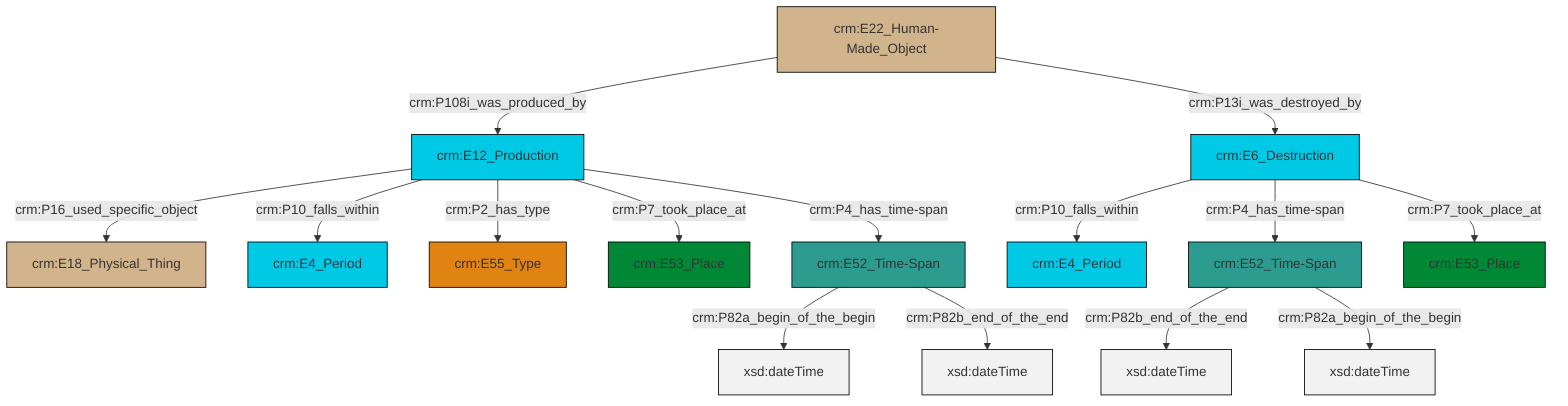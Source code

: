 graph TD
classDef Literal fill:#f2f2f2,stroke:#000000;
classDef CRM_Entity fill:#FFFFFF,stroke:#000000;
classDef Temporal_Entity fill:#00C9E6, stroke:#000000;
classDef Type fill:#E18312, stroke:#000000;
classDef Time-Span fill:#2C9C91, stroke:#000000;
classDef Appellation fill:#FFEB7F, stroke:#000000;
classDef Place fill:#008836, stroke:#000000;
classDef Persistent_Item fill:#B266B2, stroke:#000000;
classDef Conceptual_Object fill:#FFD700, stroke:#000000;
classDef Physical_Thing fill:#D2B48C, stroke:#000000;
classDef Actor fill:#f58aad, stroke:#000000;
classDef PC_Classes fill:#4ce600, stroke:#000000;
classDef Multi fill:#cccccc,stroke:#000000;

0["crm:E12_Production"]:::Temporal_Entity -->|crm:P16_used_specific_object| 1["crm:E18_Physical_Thing"]:::Physical_Thing
2["crm:E6_Destruction"]:::Temporal_Entity -->|crm:P10_falls_within| 3["crm:E4_Period"]:::Temporal_Entity
0["crm:E12_Production"]:::Temporal_Entity -->|crm:P10_falls_within| 7["crm:E4_Period"]:::Temporal_Entity
2["crm:E6_Destruction"]:::Temporal_Entity -->|crm:P4_has_time-span| 10["crm:E52_Time-Span"]:::Time-Span
0["crm:E12_Production"]:::Temporal_Entity -->|crm:P2_has_type| 8["crm:E55_Type"]:::Type
5["crm:E52_Time-Span"]:::Time-Span -->|crm:P82a_begin_of_the_begin| 11[xsd:dateTime]:::Literal
2["crm:E6_Destruction"]:::Temporal_Entity -->|crm:P7_took_place_at| 13["crm:E53_Place"]:::Place
5["crm:E52_Time-Span"]:::Time-Span -->|crm:P82b_end_of_the_end| 15[xsd:dateTime]:::Literal
10["crm:E52_Time-Span"]:::Time-Span -->|crm:P82b_end_of_the_end| 20[xsd:dateTime]:::Literal
21["crm:E22_Human-Made_Object"]:::Physical_Thing -->|crm:P108i_was_produced_by| 0["crm:E12_Production"]:::Temporal_Entity
10["crm:E52_Time-Span"]:::Time-Span -->|crm:P82a_begin_of_the_begin| 22[xsd:dateTime]:::Literal
0["crm:E12_Production"]:::Temporal_Entity -->|crm:P7_took_place_at| 18["crm:E53_Place"]:::Place
21["crm:E22_Human-Made_Object"]:::Physical_Thing -->|crm:P13i_was_destroyed_by| 2["crm:E6_Destruction"]:::Temporal_Entity
0["crm:E12_Production"]:::Temporal_Entity -->|crm:P4_has_time-span| 5["crm:E52_Time-Span"]:::Time-Span
